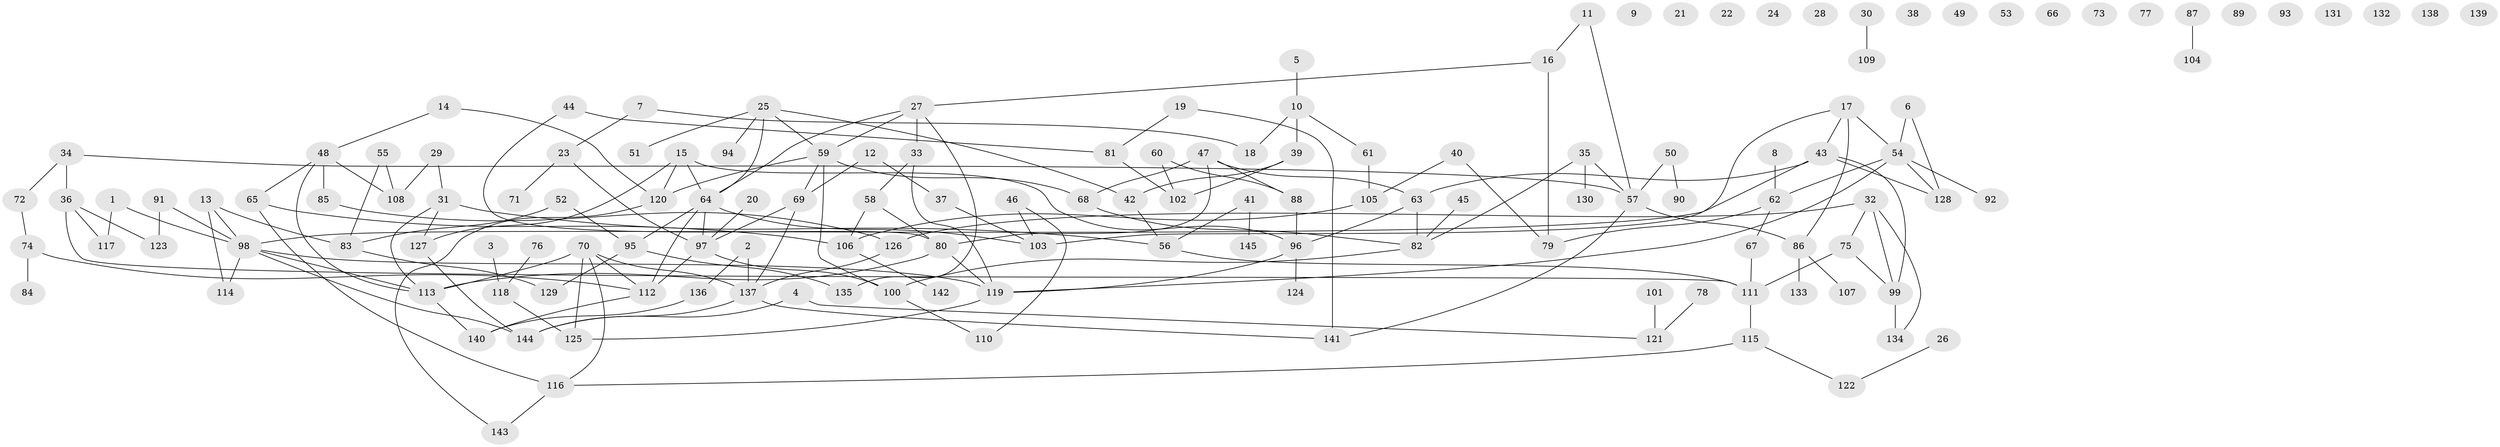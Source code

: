 // coarse degree distribution, {7: 0.028985507246376812, 5: 0.13043478260869565, 6: 0.014492753623188406, 3: 0.2028985507246377, 4: 0.21739130434782608, 12: 0.014492753623188406, 9: 0.028985507246376812, 2: 0.15942028985507245, 8: 0.014492753623188406, 1: 0.18840579710144928}
// Generated by graph-tools (version 1.1) at 2025/48/03/04/25 22:48:28]
// undirected, 145 vertices, 185 edges
graph export_dot {
  node [color=gray90,style=filled];
  1;
  2;
  3;
  4;
  5;
  6;
  7;
  8;
  9;
  10;
  11;
  12;
  13;
  14;
  15;
  16;
  17;
  18;
  19;
  20;
  21;
  22;
  23;
  24;
  25;
  26;
  27;
  28;
  29;
  30;
  31;
  32;
  33;
  34;
  35;
  36;
  37;
  38;
  39;
  40;
  41;
  42;
  43;
  44;
  45;
  46;
  47;
  48;
  49;
  50;
  51;
  52;
  53;
  54;
  55;
  56;
  57;
  58;
  59;
  60;
  61;
  62;
  63;
  64;
  65;
  66;
  67;
  68;
  69;
  70;
  71;
  72;
  73;
  74;
  75;
  76;
  77;
  78;
  79;
  80;
  81;
  82;
  83;
  84;
  85;
  86;
  87;
  88;
  89;
  90;
  91;
  92;
  93;
  94;
  95;
  96;
  97;
  98;
  99;
  100;
  101;
  102;
  103;
  104;
  105;
  106;
  107;
  108;
  109;
  110;
  111;
  112;
  113;
  114;
  115;
  116;
  117;
  118;
  119;
  120;
  121;
  122;
  123;
  124;
  125;
  126;
  127;
  128;
  129;
  130;
  131;
  132;
  133;
  134;
  135;
  136;
  137;
  138;
  139;
  140;
  141;
  142;
  143;
  144;
  145;
  1 -- 98;
  1 -- 117;
  2 -- 136;
  2 -- 137;
  3 -- 118;
  4 -- 121;
  4 -- 144;
  5 -- 10;
  6 -- 54;
  6 -- 128;
  7 -- 18;
  7 -- 23;
  8 -- 62;
  10 -- 18;
  10 -- 39;
  10 -- 61;
  11 -- 16;
  11 -- 57;
  12 -- 37;
  12 -- 69;
  13 -- 83;
  13 -- 98;
  13 -- 114;
  14 -- 48;
  14 -- 120;
  15 -- 64;
  15 -- 96;
  15 -- 120;
  15 -- 127;
  16 -- 27;
  16 -- 79;
  17 -- 43;
  17 -- 54;
  17 -- 86;
  17 -- 103;
  19 -- 81;
  19 -- 141;
  20 -- 97;
  23 -- 71;
  23 -- 97;
  25 -- 42;
  25 -- 51;
  25 -- 59;
  25 -- 64;
  25 -- 94;
  26 -- 122;
  27 -- 33;
  27 -- 59;
  27 -- 64;
  27 -- 135;
  29 -- 31;
  29 -- 108;
  30 -- 109;
  31 -- 56;
  31 -- 113;
  31 -- 127;
  32 -- 75;
  32 -- 99;
  32 -- 126;
  32 -- 134;
  33 -- 58;
  33 -- 119;
  34 -- 36;
  34 -- 57;
  34 -- 72;
  35 -- 57;
  35 -- 82;
  35 -- 130;
  36 -- 111;
  36 -- 117;
  36 -- 123;
  37 -- 103;
  39 -- 42;
  39 -- 102;
  40 -- 79;
  40 -- 105;
  41 -- 56;
  41 -- 145;
  42 -- 56;
  43 -- 63;
  43 -- 98;
  43 -- 99;
  43 -- 128;
  44 -- 80;
  44 -- 81;
  45 -- 82;
  46 -- 103;
  46 -- 110;
  47 -- 63;
  47 -- 68;
  47 -- 80;
  47 -- 88;
  48 -- 65;
  48 -- 85;
  48 -- 108;
  48 -- 113;
  50 -- 57;
  50 -- 90;
  52 -- 83;
  52 -- 95;
  54 -- 62;
  54 -- 92;
  54 -- 119;
  54 -- 128;
  55 -- 83;
  55 -- 108;
  56 -- 111;
  57 -- 86;
  57 -- 141;
  58 -- 80;
  58 -- 106;
  59 -- 68;
  59 -- 69;
  59 -- 100;
  59 -- 120;
  60 -- 88;
  60 -- 102;
  61 -- 105;
  62 -- 67;
  62 -- 79;
  63 -- 82;
  63 -- 96;
  64 -- 95;
  64 -- 97;
  64 -- 103;
  64 -- 112;
  65 -- 106;
  65 -- 116;
  67 -- 111;
  68 -- 82;
  69 -- 97;
  69 -- 137;
  70 -- 112;
  70 -- 113;
  70 -- 116;
  70 -- 125;
  70 -- 137;
  72 -- 74;
  74 -- 84;
  74 -- 112;
  75 -- 99;
  75 -- 111;
  76 -- 118;
  78 -- 121;
  80 -- 113;
  80 -- 119;
  81 -- 102;
  82 -- 100;
  83 -- 129;
  85 -- 126;
  86 -- 107;
  86 -- 133;
  87 -- 104;
  88 -- 96;
  91 -- 98;
  91 -- 123;
  95 -- 129;
  95 -- 135;
  96 -- 119;
  96 -- 124;
  97 -- 100;
  97 -- 112;
  98 -- 113;
  98 -- 114;
  98 -- 119;
  98 -- 144;
  99 -- 134;
  100 -- 110;
  101 -- 121;
  105 -- 106;
  106 -- 142;
  111 -- 115;
  112 -- 140;
  113 -- 140;
  115 -- 116;
  115 -- 122;
  116 -- 143;
  118 -- 125;
  119 -- 125;
  120 -- 143;
  126 -- 137;
  127 -- 144;
  136 -- 140;
  137 -- 141;
  137 -- 144;
}
